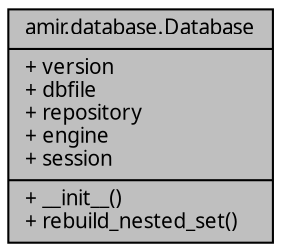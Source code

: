 digraph "amir.database.Database"
{
 // LATEX_PDF_SIZE
  edge [fontname="FreeSans.ttf",fontsize="10",labelfontname="FreeSans.ttf",labelfontsize="10"];
  node [fontname="FreeSans.ttf",fontsize="10",shape=record];
  Node1 [label="{amir.database.Database\n|+ version\l+ dbfile\l+ repository\l+ engine\l+ session\l|+ __init__()\l+ rebuild_nested_set()\l}",height=0.2,width=0.4,color="black", fillcolor="grey75", style="filled", fontcolor="black",tooltip=" "];
}
